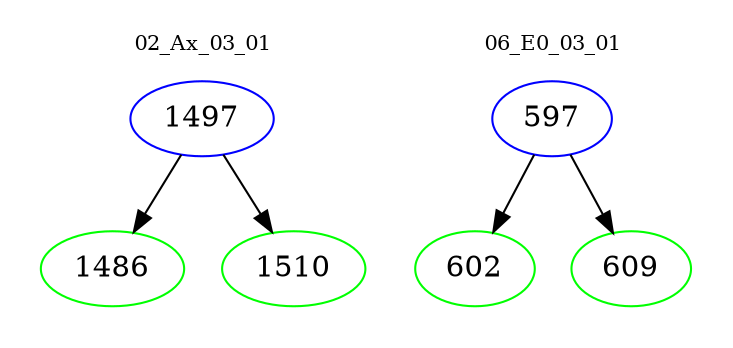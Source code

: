 digraph{
subgraph cluster_0 {
color = white
label = "02_Ax_03_01";
fontsize=10;
T0_1497 [label="1497", color="blue"]
T0_1497 -> T0_1486 [color="black"]
T0_1486 [label="1486", color="green"]
T0_1497 -> T0_1510 [color="black"]
T0_1510 [label="1510", color="green"]
}
subgraph cluster_1 {
color = white
label = "06_E0_03_01";
fontsize=10;
T1_597 [label="597", color="blue"]
T1_597 -> T1_602 [color="black"]
T1_602 [label="602", color="green"]
T1_597 -> T1_609 [color="black"]
T1_609 [label="609", color="green"]
}
}
